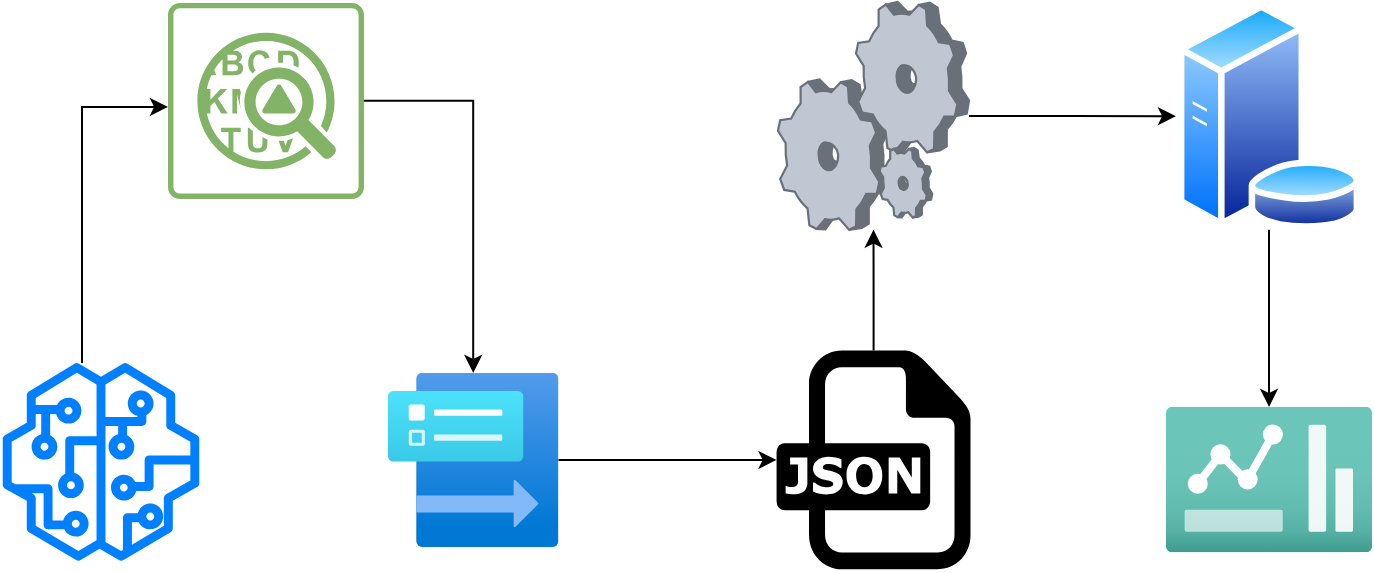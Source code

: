 <mxfile version="24.7.14">
  <diagram name="Page-1" id="rnu4Nlgk-CN_jFhoVj5D">
    <mxGraphModel dx="954" dy="989" grid="0" gridSize="10" guides="1" tooltips="1" connect="1" arrows="1" fold="1" page="1" pageScale="1" pageWidth="850" pageHeight="1100" background="#ffffff" math="0" shadow="0">
      <root>
        <mxCell id="0" />
        <mxCell id="1" parent="0" />
        <mxCell id="FfnxhRVmFmz3ayBUW8Ok-12" value="" style="edgeStyle=orthogonalEdgeStyle;rounded=0;orthogonalLoop=1;jettySize=auto;html=1;" edge="1" parent="1" source="FfnxhRVmFmz3ayBUW8Ok-4" target="FfnxhRVmFmz3ayBUW8Ok-5">
          <mxGeometry relative="1" as="geometry" />
        </mxCell>
        <mxCell id="FfnxhRVmFmz3ayBUW8Ok-4" value="" style="sketch=0;points=[[0.015,0.015,0],[0.985,0.015,0],[0.985,0.985,0],[0.015,0.985,0],[0.25,0,0],[0.5,0,0],[0.75,0,0],[1,0.25,0],[1,0.5,0],[1,0.75,0],[0.75,1,0],[0.5,1,0],[0.25,1,0],[0,0.75,0],[0,0.5,0],[0,0.25,0]];verticalLabelPosition=bottom;html=1;verticalAlign=top;aspect=fixed;align=center;pointerEvents=1;shape=mxgraph.cisco19.rect;prIcon=anomaly_detection;fillColor=none;strokeColor=#82b366;" vertex="1" parent="1">
          <mxGeometry x="143.0" y="261.45" width="98" height="98" as="geometry" />
        </mxCell>
        <mxCell id="FfnxhRVmFmz3ayBUW8Ok-24" value="" style="edgeStyle=orthogonalEdgeStyle;rounded=0;orthogonalLoop=1;jettySize=auto;html=1;" edge="1" parent="1" source="FfnxhRVmFmz3ayBUW8Ok-5" target="FfnxhRVmFmz3ayBUW8Ok-6">
          <mxGeometry relative="1" as="geometry" />
        </mxCell>
        <mxCell id="FfnxhRVmFmz3ayBUW8Ok-5" value="" style="image;aspect=fixed;html=1;points=[];align=center;fontSize=12;image=img/lib/azure2/other/Data_Collection_Rules.svg;" vertex="1" parent="1">
          <mxGeometry x="253" y="446.45" width="85.21" height="87" as="geometry" />
        </mxCell>
        <mxCell id="FfnxhRVmFmz3ayBUW8Ok-25" value="" style="edgeStyle=orthogonalEdgeStyle;rounded=0;orthogonalLoop=1;jettySize=auto;html=1;" edge="1" parent="1" source="FfnxhRVmFmz3ayBUW8Ok-6" target="FfnxhRVmFmz3ayBUW8Ok-7">
          <mxGeometry relative="1" as="geometry" />
        </mxCell>
        <mxCell id="FfnxhRVmFmz3ayBUW8Ok-6" value="" style="dashed=0;outlineConnect=0;html=1;align=center;labelPosition=center;verticalLabelPosition=bottom;verticalAlign=top;shape=mxgraph.weblogos.json" vertex="1" parent="1">
          <mxGeometry x="447.25" y="435.25" width="97" height="109.4" as="geometry" />
        </mxCell>
        <mxCell id="FfnxhRVmFmz3ayBUW8Ok-26" value="" style="edgeStyle=orthogonalEdgeStyle;rounded=0;orthogonalLoop=1;jettySize=auto;html=1;" edge="1" parent="1" source="FfnxhRVmFmz3ayBUW8Ok-7" target="FfnxhRVmFmz3ayBUW8Ok-8">
          <mxGeometry relative="1" as="geometry" />
        </mxCell>
        <mxCell id="FfnxhRVmFmz3ayBUW8Ok-7" value="" style="verticalLabelPosition=bottom;sketch=0;aspect=fixed;html=1;verticalAlign=top;strokeColor=none;align=center;outlineConnect=0;shape=mxgraph.citrix.process;" vertex="1" parent="1">
          <mxGeometry x="448" y="261" width="95.5" height="113.86" as="geometry" />
        </mxCell>
        <mxCell id="FfnxhRVmFmz3ayBUW8Ok-27" value="" style="edgeStyle=orthogonalEdgeStyle;rounded=0;orthogonalLoop=1;jettySize=auto;html=1;" edge="1" parent="1" source="FfnxhRVmFmz3ayBUW8Ok-8" target="FfnxhRVmFmz3ayBUW8Ok-9">
          <mxGeometry relative="1" as="geometry" />
        </mxCell>
        <mxCell id="FfnxhRVmFmz3ayBUW8Ok-8" value="" style="image;aspect=fixed;perimeter=ellipsePerimeter;html=1;align=center;shadow=0;dashed=0;spacingTop=3;image=img/lib/active_directory/database_server.svg;" vertex="1" parent="1">
          <mxGeometry x="647" y="261.45" width="93" height="113.41" as="geometry" />
        </mxCell>
        <mxCell id="FfnxhRVmFmz3ayBUW8Ok-9" value="" style="image;aspect=fixed;html=1;points=[];align=center;fontSize=12;image=img/lib/azure2/general/Dashboard2.svg;" vertex="1" parent="1">
          <mxGeometry x="642" y="463.45" width="103" height="72.71" as="geometry" />
        </mxCell>
        <mxCell id="FfnxhRVmFmz3ayBUW8Ok-11" value="" style="edgeStyle=orthogonalEdgeStyle;rounded=0;orthogonalLoop=1;jettySize=auto;html=1;" edge="1" parent="1" source="FfnxhRVmFmz3ayBUW8Ok-10" target="FfnxhRVmFmz3ayBUW8Ok-4">
          <mxGeometry relative="1" as="geometry">
            <Array as="points">
              <mxPoint x="100" y="313.45" />
            </Array>
          </mxGeometry>
        </mxCell>
        <mxCell id="FfnxhRVmFmz3ayBUW8Ok-10" value="" style="sketch=0;outlineConnect=0;dashed=0;verticalLabelPosition=bottom;verticalAlign=top;align=center;html=1;fontSize=12;fontStyle=1;aspect=fixed;pointerEvents=1;shape=mxgraph.aws4.sagemaker_model;fillColor=#0080FF;" vertex="1" parent="1">
          <mxGeometry x="60" y="441.45" width="99" height="99" as="geometry" />
        </mxCell>
      </root>
    </mxGraphModel>
  </diagram>
</mxfile>
